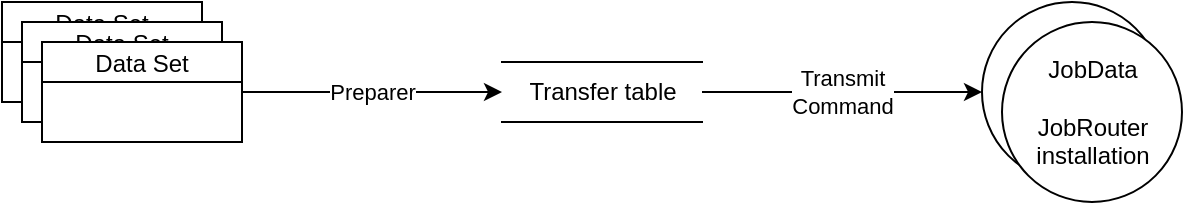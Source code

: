<mxfile version="12.5.8" type="device"><diagram id="B3KGt5ixbZgbOSoK4YK8" name="Page-1"><mxGraphModel dx="781" dy="582" grid="1" gridSize="10" guides="1" tooltips="1" connect="1" arrows="1" fold="1" page="1" pageScale="1" pageWidth="827" pageHeight="1169" math="0" shadow="0"><root><mxCell id="0"/><mxCell id="1" parent="0"/><mxCell id="GZwR0y6QicpFYenOTMVu-1" value="Data Set" style="swimlane;fontStyle=0;childLayout=stackLayout;horizontal=1;startSize=20;fillColor=#ffffff;horizontalStack=0;resizeParent=1;resizeParentMax=0;resizeLast=0;collapsible=0;marginBottom=0;swimlaneFillColor=#ffffff;" parent="1" vertex="1"><mxGeometry x="50" y="240" width="100" height="50" as="geometry"/></mxCell><mxCell id="GZwR0y6QicpFYenOTMVu-2" value="Data Set" style="swimlane;fontStyle=0;childLayout=stackLayout;horizontal=1;startSize=20;fillColor=#ffffff;horizontalStack=0;resizeParent=1;resizeParentMax=0;resizeLast=0;collapsible=0;marginBottom=0;swimlaneFillColor=#ffffff;" parent="1" vertex="1"><mxGeometry x="60" y="250" width="100" height="50" as="geometry"/></mxCell><mxCell id="GZwR0y6QicpFYenOTMVu-3" value="Data Set" style="swimlane;fontStyle=0;childLayout=stackLayout;horizontal=1;startSize=20;fillColor=#ffffff;horizontalStack=0;resizeParent=1;resizeParentMax=0;resizeLast=0;collapsible=0;marginBottom=0;swimlaneFillColor=#ffffff;" parent="1" vertex="1"><mxGeometry x="70" y="260" width="100" height="50" as="geometry"/></mxCell><mxCell id="GZwR0y6QicpFYenOTMVu-4" value="Preparer" style="endArrow=classic;html=1;exitX=1;exitY=0.5;exitDx=0;exitDy=0;entryX=0;entryY=0.5;entryDx=0;entryDy=0;" parent="1" source="GZwR0y6QicpFYenOTMVu-3" target="GZwR0y6QicpFYenOTMVu-5" edge="1"><mxGeometry width="50" height="50" relative="1" as="geometry"><mxPoint x="210" y="320" as="sourcePoint"/><mxPoint x="270" y="285" as="targetPoint"/></mxGeometry></mxCell><mxCell id="GZwR0y6QicpFYenOTMVu-5" value="Transfer table" style="html=1;dashed=0;whitespace=wrap;shape=partialRectangle;right=0;left=0;" parent="1" vertex="1"><mxGeometry x="300" y="270" width="100" height="30" as="geometry"/></mxCell><mxCell id="GZwR0y6QicpFYenOTMVu-6" value="Transmit&lt;br&gt;Command" style="endArrow=classic;html=1;exitX=1;exitY=0.5;exitDx=0;exitDy=0;entryX=0;entryY=0.5;entryDx=0;entryDy=0;" parent="1" source="GZwR0y6QicpFYenOTMVu-5" target="GZwR0y6QicpFYenOTMVu-7" edge="1"><mxGeometry width="50" height="50" relative="1" as="geometry"><mxPoint x="400" y="284.5" as="sourcePoint"/><mxPoint x="540" y="285" as="targetPoint"/></mxGeometry></mxCell><mxCell id="GZwR0y6QicpFYenOTMVu-7" value="" style="shape=ellipse;html=1;dashed=0;whitespace=wrap;aspect=fixed;perimeter=ellipsePerimeter;" parent="1" vertex="1"><mxGeometry x="540" y="240" width="90" height="90" as="geometry"/></mxCell><mxCell id="GZwR0y6QicpFYenOTMVu-8" value="JobData&lt;br&gt;&lt;br&gt;JobRouter&lt;br&gt;installation" style="shape=ellipse;html=1;dashed=0;whitespace=wrap;aspect=fixed;perimeter=ellipsePerimeter;" parent="1" vertex="1"><mxGeometry x="550" y="250" width="90" height="90" as="geometry"/></mxCell></root></mxGraphModel></diagram></mxfile>
